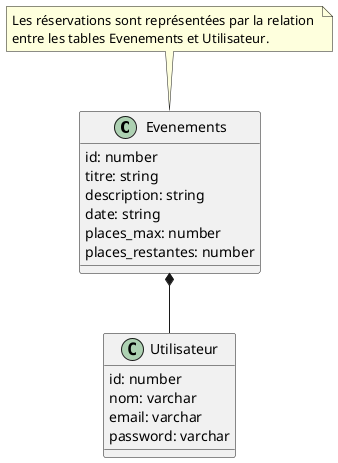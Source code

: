 @startuml Diagramme d'entités.
Evenements *-- Utilisateur
class Evenements {
    id: number
    titre: string
    description: string
    date: string
    places_max: number
    places_restantes: number
}

class Utilisateur {
    id: number
    nom: varchar
    email: varchar
    password: varchar
}

note top of Evenements
    Les réservations sont représentées par la relation 
    entre les tables Evenements et Utilisateur.
end note
@enduml
